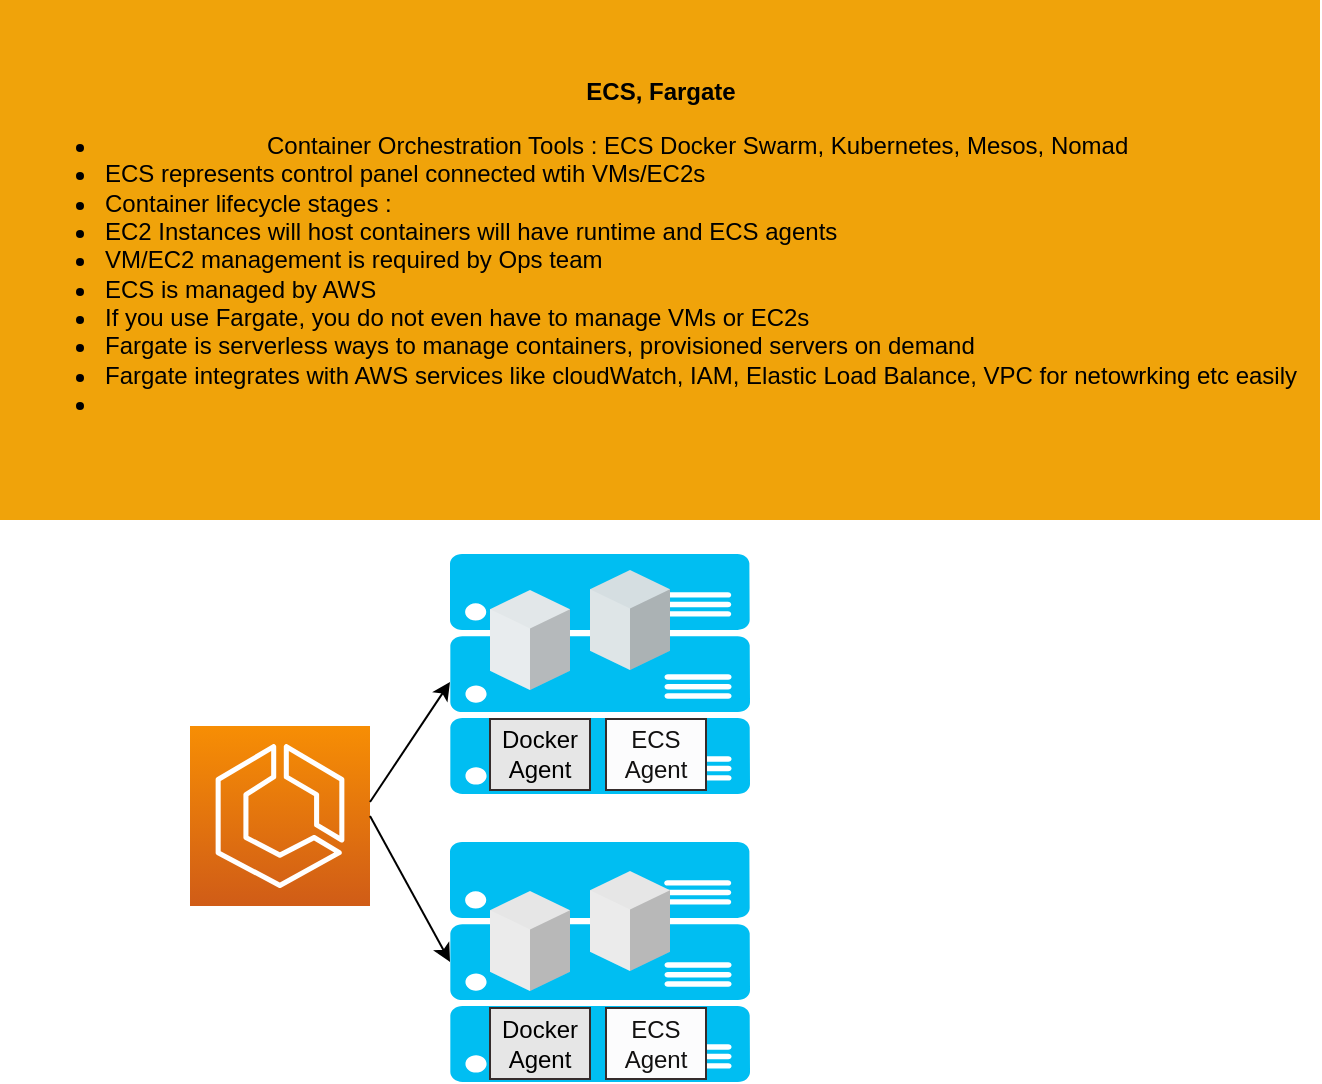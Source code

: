 <mxfile>
    <diagram id="mckb1e-DCGjqJJmubMi7" name="Page-1">
        <mxGraphModel dx="1733" dy="1696" grid="1" gridSize="10" guides="1" tooltips="1" connect="1" arrows="1" fold="1" page="1" pageScale="1" pageWidth="827" pageHeight="1169" math="0" shadow="0">
            <root>
                <mxCell id="0"/>
                <mxCell id="1" parent="0"/>
                <mxCell id="4" value="&lt;b&gt;ECS, Fargate&lt;/b&gt;&lt;br&gt;&lt;ul&gt;&lt;li&gt;Container Orchestration Tools : ECS Docker Swarm, Kubernetes, Mesos, Nomad&amp;nbsp;&lt;/li&gt;&lt;li style=&quot;text-align: left;&quot;&gt;ECS represents control panel connected wtih VMs/EC2s&lt;/li&gt;&lt;li style=&quot;text-align: left;&quot;&gt;Container lifecycle stages :&amp;nbsp;&lt;/li&gt;&lt;li style=&quot;text-align: left;&quot;&gt;EC2 Instances will host containers will have runtime and ECS agents&lt;/li&gt;&lt;li style=&quot;text-align: left;&quot;&gt;VM/EC2 management is required by Ops team&lt;/li&gt;&lt;li style=&quot;text-align: left;&quot;&gt;ECS is managed by AWS&lt;/li&gt;&lt;li style=&quot;text-align: left;&quot;&gt;If you use Fargate, you do not even have to manage VMs or EC2s&lt;/li&gt;&lt;li style=&quot;text-align: left;&quot;&gt;Fargate is serverless ways to manage containers, provisioned servers on demand&lt;/li&gt;&lt;li style=&quot;text-align: left;&quot;&gt;Fargate integrates with AWS services like cloudWatch, IAM, Elastic Load Balance, VPC for netowrking etc easily&lt;/li&gt;&lt;li style=&quot;text-align: left;&quot;&gt;&lt;br&gt;&lt;/li&gt;&lt;/ul&gt;" style="text;html=1;align=center;verticalAlign=middle;resizable=0;points=[];autosize=1;strokeColor=none;fillColor=#f0a30a;fontColor=#000000;" parent="1" vertex="1">
                    <mxGeometry x="-235" y="-75" width="660" height="260" as="geometry"/>
                </mxCell>
                <mxCell id="5" value="" style="sketch=0;points=[[0,0,0],[0.25,0,0],[0.5,0,0],[0.75,0,0],[1,0,0],[0,1,0],[0.25,1,0],[0.5,1,0],[0.75,1,0],[1,1,0],[0,0.25,0],[0,0.5,0],[0,0.75,0],[1,0.25,0],[1,0.5,0],[1,0.75,0]];outlineConnect=0;fontColor=#232F3E;gradientColor=#F78E04;gradientDirection=north;fillColor=#D05C17;strokeColor=#ffffff;dashed=0;verticalLabelPosition=bottom;verticalAlign=top;align=center;html=1;fontSize=12;fontStyle=0;aspect=fixed;shape=mxgraph.aws4.resourceIcon;resIcon=mxgraph.aws4.ecs;" vertex="1" parent="1">
                    <mxGeometry x="-140" y="288" width="90" height="90" as="geometry"/>
                </mxCell>
                <mxCell id="7" value="" style="verticalLabelPosition=bottom;html=1;verticalAlign=top;align=center;strokeColor=none;fillColor=#00BEF2;shape=mxgraph.azure.server_rack;" vertex="1" parent="1">
                    <mxGeometry x="-10" y="346" width="150" height="120" as="geometry"/>
                </mxCell>
                <mxCell id="11" value="" style="verticalLabelPosition=bottom;html=1;verticalAlign=top;align=center;strokeColor=none;fillColor=#00BEF2;shape=mxgraph.azure.server_rack;" vertex="1" parent="1">
                    <mxGeometry x="-10" y="202" width="150" height="120" as="geometry"/>
                </mxCell>
                <mxCell id="13" value="Docker Agent" style="whiteSpace=wrap;html=1;gradientColor=none;fillColor=#E6E6E6;strokeColor=#352c2c;gradientDirection=west;fontColor=#000000;" vertex="1" parent="1">
                    <mxGeometry x="10" y="284.5" width="50" height="35.5" as="geometry"/>
                </mxCell>
                <mxCell id="14" value="ECS&lt;br&gt;Agent&lt;br&gt;" style="whiteSpace=wrap;html=1;gradientColor=none;fillColor=#fcfcfd;strokeColor=#352c2c;gradientDirection=west;fontColor=#121111;" vertex="1" parent="1">
                    <mxGeometry x="68" y="284.5" width="50" height="35.5" as="geometry"/>
                </mxCell>
                <mxCell id="15" value="" style="edgeStyle=none;orthogonalLoop=1;jettySize=auto;html=1;entryX=0;entryY=0.5;entryDx=0;entryDy=0;entryPerimeter=0;" edge="1" parent="1">
                    <mxGeometry width="100" relative="1" as="geometry">
                        <mxPoint x="-50" y="326" as="sourcePoint"/>
                        <mxPoint x="-10" y="266" as="targetPoint"/>
                        <Array as="points"/>
                    </mxGeometry>
                </mxCell>
                <mxCell id="16" value="" style="edgeStyle=none;orthogonalLoop=1;jettySize=auto;html=1;entryX=0;entryY=0.5;entryDx=0;entryDy=0;entryPerimeter=0;exitX=1;exitY=0.5;exitDx=0;exitDy=0;exitPerimeter=0;" edge="1" parent="1" source="5" target="7">
                    <mxGeometry width="100" relative="1" as="geometry">
                        <mxPoint x="-40" y="336" as="sourcePoint"/>
                        <mxPoint y="276" as="targetPoint"/>
                        <Array as="points"/>
                    </mxGeometry>
                </mxCell>
                <mxCell id="18" value="" style="verticalLabelPosition=bottom;verticalAlign=top;html=1;shape=mxgraph.infographic.shadedCube;isoAngle=15;fillColor=#e2e7e9;strokeColor=none;" vertex="1" parent="1">
                    <mxGeometry x="10" y="220" width="40" height="50" as="geometry"/>
                </mxCell>
                <mxCell id="19" value="" style="verticalLabelPosition=bottom;verticalAlign=top;html=1;shape=mxgraph.infographic.shadedCube;isoAngle=15;fillColor=#d5dee1;strokeColor=none;" vertex="1" parent="1">
                    <mxGeometry x="60" y="210" width="40" height="50" as="geometry"/>
                </mxCell>
                <mxCell id="20" value="" style="verticalLabelPosition=bottom;verticalAlign=top;html=1;shape=mxgraph.infographic.shadedCube;isoAngle=15;fillColor=#E6E6E6;strokeColor=none;" vertex="1" parent="1">
                    <mxGeometry x="10" y="370.5" width="40" height="50" as="geometry"/>
                </mxCell>
                <mxCell id="21" value="" style="verticalLabelPosition=bottom;verticalAlign=top;html=1;shape=mxgraph.infographic.shadedCube;isoAngle=15;fillColor=#E6E6E6;strokeColor=none;" vertex="1" parent="1">
                    <mxGeometry x="60" y="360.5" width="40" height="50" as="geometry"/>
                </mxCell>
                <mxCell id="22" value="Docker Agent" style="whiteSpace=wrap;html=1;gradientColor=none;fillColor=#E6E6E6;strokeColor=#352c2c;gradientDirection=west;fontColor=#000000;" vertex="1" parent="1">
                    <mxGeometry x="10" y="429" width="50" height="35.5" as="geometry"/>
                </mxCell>
                <mxCell id="23" value="ECS&lt;br&gt;Agent&lt;br&gt;" style="whiteSpace=wrap;html=1;gradientColor=none;fillColor=#fcfcfd;strokeColor=#352c2c;gradientDirection=west;fontColor=#121111;" vertex="1" parent="1">
                    <mxGeometry x="68" y="429" width="50" height="35.5" as="geometry"/>
                </mxCell>
            </root>
        </mxGraphModel>
    </diagram>
</mxfile>